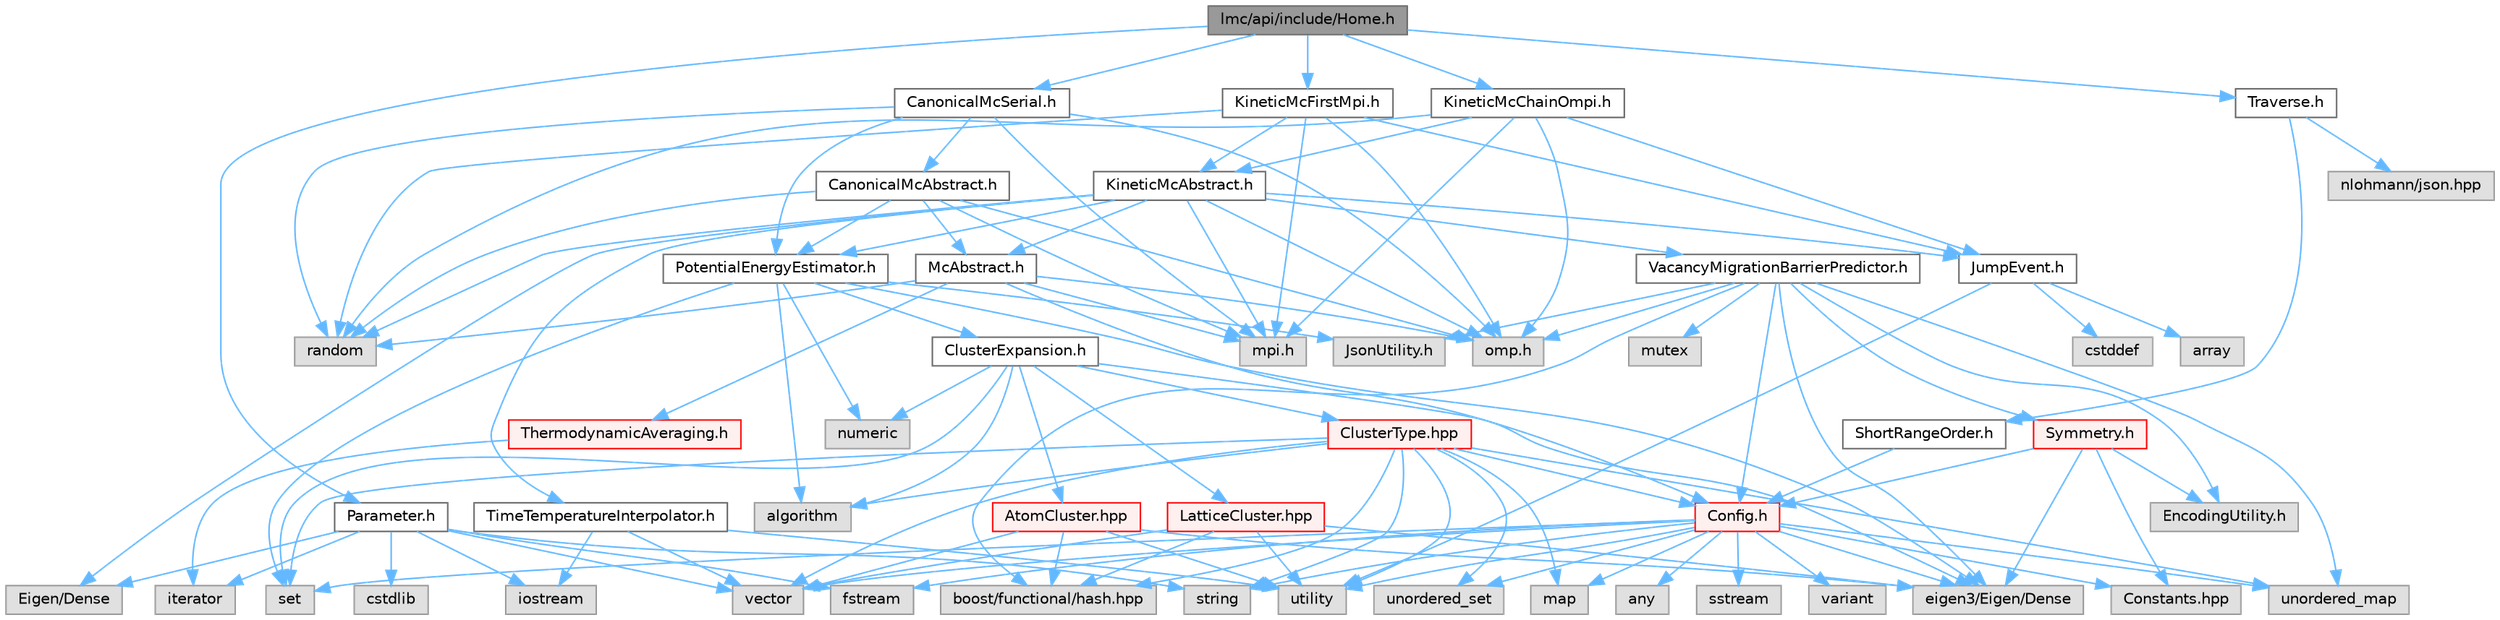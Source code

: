 digraph "lmc/api/include/Home.h"
{
 // LATEX_PDF_SIZE
  bgcolor="transparent";
  edge [fontname=Helvetica,fontsize=10,labelfontname=Helvetica,labelfontsize=10];
  node [fontname=Helvetica,fontsize=10,shape=box,height=0.2,width=0.4];
  Node1 [id="Node000001",label="lmc/api/include/Home.h",height=0.2,width=0.4,color="gray40", fillcolor="grey60", style="filled", fontcolor="black",tooltip="File for the Home class implementation."];
  Node1 -> Node2 [id="edge1_Node000001_Node000002",color="steelblue1",style="solid",tooltip=" "];
  Node2 [id="Node000002",label="Parameter.h",height=0.2,width=0.4,color="grey40", fillcolor="white", style="filled",URL="$Parameter_8h.html",tooltip="File for the Parameter Struct declaration."];
  Node2 -> Node3 [id="edge2_Node000002_Node000003",color="steelblue1",style="solid",tooltip=" "];
  Node3 [id="Node000003",label="cstdlib",height=0.2,width=0.4,color="grey60", fillcolor="#E0E0E0", style="filled",tooltip=" "];
  Node2 -> Node4 [id="edge3_Node000002_Node000004",color="steelblue1",style="solid",tooltip=" "];
  Node4 [id="Node000004",label="string",height=0.2,width=0.4,color="grey60", fillcolor="#E0E0E0", style="filled",tooltip=" "];
  Node2 -> Node5 [id="edge4_Node000002_Node000005",color="steelblue1",style="solid",tooltip=" "];
  Node5 [id="Node000005",label="fstream",height=0.2,width=0.4,color="grey60", fillcolor="#E0E0E0", style="filled",tooltip=" "];
  Node2 -> Node6 [id="edge5_Node000002_Node000006",color="steelblue1",style="solid",tooltip=" "];
  Node6 [id="Node000006",label="iostream",height=0.2,width=0.4,color="grey60", fillcolor="#E0E0E0", style="filled",tooltip=" "];
  Node2 -> Node7 [id="edge6_Node000002_Node000007",color="steelblue1",style="solid",tooltip=" "];
  Node7 [id="Node000007",label="vector",height=0.2,width=0.4,color="grey60", fillcolor="#E0E0E0", style="filled",tooltip=" "];
  Node2 -> Node8 [id="edge7_Node000002_Node000008",color="steelblue1",style="solid",tooltip=" "];
  Node8 [id="Node000008",label="iterator",height=0.2,width=0.4,color="grey60", fillcolor="#E0E0E0", style="filled",tooltip=" "];
  Node2 -> Node9 [id="edge8_Node000002_Node000009",color="steelblue1",style="solid",tooltip=" "];
  Node9 [id="Node000009",label="Eigen/Dense",height=0.2,width=0.4,color="grey60", fillcolor="#E0E0E0", style="filled",tooltip=" "];
  Node1 -> Node10 [id="edge9_Node000001_Node000010",color="steelblue1",style="solid",tooltip=" "];
  Node10 [id="Node000010",label="CanonicalMcSerial.h",height=0.2,width=0.4,color="grey40", fillcolor="white", style="filled",URL="$CanonicalMcSerial_8h.html",tooltip="File for Canonical Monte Carlo Serial class declaration."];
  Node10 -> Node11 [id="edge10_Node000010_Node000011",color="steelblue1",style="solid",tooltip=" "];
  Node11 [id="Node000011",label="random",height=0.2,width=0.4,color="grey60", fillcolor="#E0E0E0", style="filled",tooltip=" "];
  Node10 -> Node12 [id="edge11_Node000010_Node000012",color="steelblue1",style="solid",tooltip=" "];
  Node12 [id="Node000012",label="mpi.h",height=0.2,width=0.4,color="grey60", fillcolor="#E0E0E0", style="filled",tooltip=" "];
  Node10 -> Node13 [id="edge12_Node000010_Node000013",color="steelblue1",style="solid",tooltip=" "];
  Node13 [id="Node000013",label="omp.h",height=0.2,width=0.4,color="grey60", fillcolor="#E0E0E0", style="filled",tooltip=" "];
  Node10 -> Node14 [id="edge13_Node000010_Node000014",color="steelblue1",style="solid",tooltip=" "];
  Node14 [id="Node000014",label="CanonicalMcAbstract.h",height=0.2,width=0.4,color="grey40", fillcolor="white", style="filled",URL="$CanonicalMcAbstract_8h.html",tooltip="File for CanonicalMcAbstract class declaration."];
  Node14 -> Node11 [id="edge14_Node000014_Node000011",color="steelblue1",style="solid",tooltip=" "];
  Node14 -> Node12 [id="edge15_Node000014_Node000012",color="steelblue1",style="solid",tooltip=" "];
  Node14 -> Node13 [id="edge16_Node000014_Node000013",color="steelblue1",style="solid",tooltip=" "];
  Node14 -> Node15 [id="edge17_Node000014_Node000015",color="steelblue1",style="solid",tooltip=" "];
  Node15 [id="Node000015",label="McAbstract.h",height=0.2,width=0.4,color="grey40", fillcolor="white", style="filled",URL="$McAbstract_8h.html",tooltip="File for Monte Carlo Abstract class declaration."];
  Node15 -> Node11 [id="edge18_Node000015_Node000011",color="steelblue1",style="solid",tooltip=" "];
  Node15 -> Node13 [id="edge19_Node000015_Node000013",color="steelblue1",style="solid",tooltip=" "];
  Node15 -> Node12 [id="edge20_Node000015_Node000012",color="steelblue1",style="solid",tooltip=" "];
  Node15 -> Node16 [id="edge21_Node000015_Node000016",color="steelblue1",style="solid",tooltip=" "];
  Node16 [id="Node000016",label="Config.h",height=0.2,width=0.4,color="red", fillcolor="#FFF0F0", style="filled",URL="$Config_8h.html",tooltip="File for the Config class definition."];
  Node16 -> Node4 [id="edge22_Node000016_Node000004",color="steelblue1",style="solid",tooltip=" "];
  Node16 -> Node5 [id="edge23_Node000016_Node000005",color="steelblue1",style="solid",tooltip=" "];
  Node16 -> Node17 [id="edge24_Node000016_Node000017",color="steelblue1",style="solid",tooltip=" "];
  Node17 [id="Node000017",label="sstream",height=0.2,width=0.4,color="grey60", fillcolor="#E0E0E0", style="filled",tooltip=" "];
  Node16 -> Node7 [id="edge25_Node000016_Node000007",color="steelblue1",style="solid",tooltip=" "];
  Node16 -> Node18 [id="edge26_Node000016_Node000018",color="steelblue1",style="solid",tooltip=" "];
  Node18 [id="Node000018",label="set",height=0.2,width=0.4,color="grey60", fillcolor="#E0E0E0", style="filled",tooltip=" "];
  Node16 -> Node19 [id="edge27_Node000016_Node000019",color="steelblue1",style="solid",tooltip=" "];
  Node19 [id="Node000019",label="unordered_set",height=0.2,width=0.4,color="grey60", fillcolor="#E0E0E0", style="filled",tooltip=" "];
  Node16 -> Node20 [id="edge28_Node000016_Node000020",color="steelblue1",style="solid",tooltip=" "];
  Node20 [id="Node000020",label="map",height=0.2,width=0.4,color="grey60", fillcolor="#E0E0E0", style="filled",tooltip=" "];
  Node16 -> Node21 [id="edge29_Node000016_Node000021",color="steelblue1",style="solid",tooltip=" "];
  Node21 [id="Node000021",label="unordered_map",height=0.2,width=0.4,color="grey60", fillcolor="#E0E0E0", style="filled",tooltip=" "];
  Node16 -> Node22 [id="edge30_Node000016_Node000022",color="steelblue1",style="solid",tooltip=" "];
  Node22 [id="Node000022",label="utility",height=0.2,width=0.4,color="grey60", fillcolor="#E0E0E0", style="filled",tooltip=" "];
  Node16 -> Node23 [id="edge31_Node000016_Node000023",color="steelblue1",style="solid",tooltip=" "];
  Node23 [id="Node000023",label="variant",height=0.2,width=0.4,color="grey60", fillcolor="#E0E0E0", style="filled",tooltip=" "];
  Node16 -> Node24 [id="edge32_Node000016_Node000024",color="steelblue1",style="solid",tooltip=" "];
  Node24 [id="Node000024",label="any",height=0.2,width=0.4,color="grey60", fillcolor="#E0E0E0", style="filled",tooltip=" "];
  Node16 -> Node25 [id="edge33_Node000016_Node000025",color="steelblue1",style="solid",tooltip=" "];
  Node25 [id="Node000025",label="eigen3/Eigen/Dense",height=0.2,width=0.4,color="grey60", fillcolor="#E0E0E0", style="filled",tooltip=" "];
  Node16 -> Node26 [id="edge34_Node000016_Node000026",color="steelblue1",style="solid",tooltip=" "];
  Node26 [id="Node000026",label="Constants.hpp",height=0.2,width=0.4,color="grey60", fillcolor="#E0E0E0", style="filled",tooltip=" "];
  Node15 -> Node34 [id="edge35_Node000015_Node000034",color="steelblue1",style="solid",tooltip=" "];
  Node34 [id="Node000034",label="ThermodynamicAveraging.h",height=0.2,width=0.4,color="red", fillcolor="#FFF0F0", style="filled",URL="$ThermodynamicAveraging_8h.html",tooltip="File for ThermodynamicAveraging class declaration."];
  Node34 -> Node8 [id="edge36_Node000034_Node000008",color="steelblue1",style="solid",tooltip=" "];
  Node14 -> Node37 [id="edge37_Node000014_Node000037",color="steelblue1",style="solid",tooltip=" "];
  Node37 [id="Node000037",label="PotentialEnergyEstimator.h",height=0.2,width=0.4,color="grey40", fillcolor="white", style="filled",URL="$PotentialEnergyEstimator_8h.html",tooltip="File for the PotentialEnergyEstimator class definition."];
  Node37 -> Node18 [id="edge38_Node000037_Node000018",color="steelblue1",style="solid",tooltip=" "];
  Node37 -> Node38 [id="edge39_Node000037_Node000038",color="steelblue1",style="solid",tooltip=" "];
  Node38 [id="Node000038",label="numeric",height=0.2,width=0.4,color="grey60", fillcolor="#E0E0E0", style="filled",tooltip=" "];
  Node37 -> Node39 [id="edge40_Node000037_Node000039",color="steelblue1",style="solid",tooltip=" "];
  Node39 [id="Node000039",label="algorithm",height=0.2,width=0.4,color="grey60", fillcolor="#E0E0E0", style="filled",tooltip=" "];
  Node37 -> Node25 [id="edge41_Node000037_Node000025",color="steelblue1",style="solid",tooltip=" "];
  Node37 -> Node40 [id="edge42_Node000037_Node000040",color="steelblue1",style="solid",tooltip=" "];
  Node40 [id="Node000040",label="ClusterExpansion.h",height=0.2,width=0.4,color="grey40", fillcolor="white", style="filled",URL="$ClusterExpansion_8h.html",tooltip="File for functions of ClusterExpansion methods."];
  Node40 -> Node18 [id="edge43_Node000040_Node000018",color="steelblue1",style="solid",tooltip=" "];
  Node40 -> Node38 [id="edge44_Node000040_Node000038",color="steelblue1",style="solid",tooltip=" "];
  Node40 -> Node39 [id="edge45_Node000040_Node000039",color="steelblue1",style="solid",tooltip=" "];
  Node40 -> Node25 [id="edge46_Node000040_Node000025",color="steelblue1",style="solid",tooltip=" "];
  Node40 -> Node41 [id="edge47_Node000040_Node000041",color="steelblue1",style="solid",tooltip=" "];
  Node41 [id="Node000041",label="LatticeCluster.hpp",height=0.2,width=0.4,color="red", fillcolor="#FFF0F0", style="filled",URL="$LatticeCluster_8hpp_source.html",tooltip=" "];
  Node41 -> Node22 [id="edge48_Node000041_Node000022",color="steelblue1",style="solid",tooltip=" "];
  Node41 -> Node7 [id="edge49_Node000041_Node000007",color="steelblue1",style="solid",tooltip=" "];
  Node41 -> Node42 [id="edge50_Node000041_Node000042",color="steelblue1",style="solid",tooltip=" "];
  Node42 [id="Node000042",label="boost/functional/hash.hpp",height=0.2,width=0.4,color="grey60", fillcolor="#E0E0E0", style="filled",tooltip=" "];
  Node41 -> Node25 [id="edge51_Node000041_Node000025",color="steelblue1",style="solid",tooltip=" "];
  Node40 -> Node45 [id="edge52_Node000040_Node000045",color="steelblue1",style="solid",tooltip=" "];
  Node45 [id="Node000045",label="AtomCluster.hpp",height=0.2,width=0.4,color="red", fillcolor="#FFF0F0", style="filled",URL="$AtomCluster_8hpp_source.html",tooltip=" "];
  Node45 -> Node22 [id="edge53_Node000045_Node000022",color="steelblue1",style="solid",tooltip=" "];
  Node45 -> Node7 [id="edge54_Node000045_Node000007",color="steelblue1",style="solid",tooltip=" "];
  Node45 -> Node42 [id="edge55_Node000045_Node000042",color="steelblue1",style="solid",tooltip=" "];
  Node45 -> Node25 [id="edge56_Node000045_Node000025",color="steelblue1",style="solid",tooltip=" "];
  Node40 -> Node47 [id="edge57_Node000040_Node000047",color="steelblue1",style="solid",tooltip=" "];
  Node47 [id="Node000047",label="ClusterType.hpp",height=0.2,width=0.4,color="red", fillcolor="#FFF0F0", style="filled",URL="$ClusterType_8hpp_source.html",tooltip=" "];
  Node47 -> Node22 [id="edge58_Node000047_Node000022",color="steelblue1",style="solid",tooltip=" "];
  Node47 -> Node4 [id="edge59_Node000047_Node000004",color="steelblue1",style="solid",tooltip=" "];
  Node47 -> Node7 [id="edge60_Node000047_Node000007",color="steelblue1",style="solid",tooltip=" "];
  Node47 -> Node20 [id="edge61_Node000047_Node000020",color="steelblue1",style="solid",tooltip=" "];
  Node47 -> Node18 [id="edge62_Node000047_Node000018",color="steelblue1",style="solid",tooltip=" "];
  Node47 -> Node19 [id="edge63_Node000047_Node000019",color="steelblue1",style="solid",tooltip=" "];
  Node47 -> Node21 [id="edge64_Node000047_Node000021",color="steelblue1",style="solid",tooltip=" "];
  Node47 -> Node39 [id="edge65_Node000047_Node000039",color="steelblue1",style="solid",tooltip=" "];
  Node47 -> Node42 [id="edge66_Node000047_Node000042",color="steelblue1",style="solid",tooltip=" "];
  Node47 -> Node16 [id="edge67_Node000047_Node000016",color="steelblue1",style="solid",tooltip=" "];
  Node37 -> Node48 [id="edge68_Node000037_Node000048",color="steelblue1",style="solid",tooltip=" "];
  Node48 [id="Node000048",label="JsonUtility.h",height=0.2,width=0.4,color="grey60", fillcolor="#E0E0E0", style="filled",tooltip=" "];
  Node10 -> Node37 [id="edge69_Node000010_Node000037",color="steelblue1",style="solid",tooltip=" "];
  Node1 -> Node49 [id="edge70_Node000001_Node000049",color="steelblue1",style="solid",tooltip=" "];
  Node49 [id="Node000049",label="KineticMcChainOmpi.h",height=0.2,width=0.4,color="grey40", fillcolor="white", style="filled",URL="$KineticMcChainOmpi_8h_source.html",tooltip=" "];
  Node49 -> Node11 [id="edge71_Node000049_Node000011",color="steelblue1",style="solid",tooltip=" "];
  Node49 -> Node13 [id="edge72_Node000049_Node000013",color="steelblue1",style="solid",tooltip=" "];
  Node49 -> Node12 [id="edge73_Node000049_Node000012",color="steelblue1",style="solid",tooltip=" "];
  Node49 -> Node50 [id="edge74_Node000049_Node000050",color="steelblue1",style="solid",tooltip=" "];
  Node50 [id="Node000050",label="JumpEvent.h",height=0.2,width=0.4,color="grey40", fillcolor="white", style="filled",URL="$JumpEvent_8h_source.html",tooltip=" "];
  Node50 -> Node51 [id="edge75_Node000050_Node000051",color="steelblue1",style="solid",tooltip=" "];
  Node51 [id="Node000051",label="cstddef",height=0.2,width=0.4,color="grey60", fillcolor="#E0E0E0", style="filled",tooltip=" "];
  Node50 -> Node22 [id="edge76_Node000050_Node000022",color="steelblue1",style="solid",tooltip=" "];
  Node50 -> Node52 [id="edge77_Node000050_Node000052",color="steelblue1",style="solid",tooltip=" "];
  Node52 [id="Node000052",label="array",height=0.2,width=0.4,color="grey60", fillcolor="#E0E0E0", style="filled",tooltip=" "];
  Node49 -> Node53 [id="edge78_Node000049_Node000053",color="steelblue1",style="solid",tooltip=" "];
  Node53 [id="Node000053",label="KineticMcAbstract.h",height=0.2,width=0.4,color="grey40", fillcolor="white", style="filled",URL="$KineticMcAbstract_8h.html",tooltip="File for Kinetic Monte Carlo Abstract class declaration."];
  Node53 -> Node11 [id="edge79_Node000053_Node000011",color="steelblue1",style="solid",tooltip=" "];
  Node53 -> Node13 [id="edge80_Node000053_Node000013",color="steelblue1",style="solid",tooltip=" "];
  Node53 -> Node12 [id="edge81_Node000053_Node000012",color="steelblue1",style="solid",tooltip=" "];
  Node53 -> Node9 [id="edge82_Node000053_Node000009",color="steelblue1",style="solid",tooltip=" "];
  Node53 -> Node15 [id="edge83_Node000053_Node000015",color="steelblue1",style="solid",tooltip=" "];
  Node53 -> Node50 [id="edge84_Node000053_Node000050",color="steelblue1",style="solid",tooltip=" "];
  Node53 -> Node54 [id="edge85_Node000053_Node000054",color="steelblue1",style="solid",tooltip=" "];
  Node54 [id="Node000054",label="VacancyMigrationBarrierPredictor.h",height=0.2,width=0.4,color="grey40", fillcolor="white", style="filled",URL="$VacancyMigrationBarrierPredictor_8h_source.html",tooltip=" "];
  Node54 -> Node16 [id="edge86_Node000054_Node000016",color="steelblue1",style="solid",tooltip=" "];
  Node54 -> Node48 [id="edge87_Node000054_Node000048",color="steelblue1",style="solid",tooltip=" "];
  Node54 -> Node55 [id="edge88_Node000054_Node000055",color="steelblue1",style="solid",tooltip=" "];
  Node55 [id="Node000055",label="Symmetry.h",height=0.2,width=0.4,color="red", fillcolor="#FFF0F0", style="filled",URL="$Symmetry_8h_source.html",tooltip=" "];
  Node55 -> Node16 [id="edge89_Node000055_Node000016",color="steelblue1",style="solid",tooltip=" "];
  Node55 -> Node25 [id="edge90_Node000055_Node000025",color="steelblue1",style="solid",tooltip=" "];
  Node55 -> Node26 [id="edge91_Node000055_Node000026",color="steelblue1",style="solid",tooltip=" "];
  Node55 -> Node56 [id="edge92_Node000055_Node000056",color="steelblue1",style="solid",tooltip=" "];
  Node56 [id="Node000056",label="EncodingUtility.h",height=0.2,width=0.4,color="grey60", fillcolor="#E0E0E0", style="filled",tooltip=" "];
  Node54 -> Node56 [id="edge93_Node000054_Node000056",color="steelblue1",style="solid",tooltip=" "];
  Node54 -> Node13 [id="edge94_Node000054_Node000013",color="steelblue1",style="solid",tooltip=" "];
  Node54 -> Node58 [id="edge95_Node000054_Node000058",color="steelblue1",style="solid",tooltip=" "];
  Node58 [id="Node000058",label="mutex",height=0.2,width=0.4,color="grey60", fillcolor="#E0E0E0", style="filled",tooltip=" "];
  Node54 -> Node21 [id="edge96_Node000054_Node000021",color="steelblue1",style="solid",tooltip=" "];
  Node54 -> Node25 [id="edge97_Node000054_Node000025",color="steelblue1",style="solid",tooltip=" "];
  Node54 -> Node42 [id="edge98_Node000054_Node000042",color="steelblue1",style="solid",tooltip=" "];
  Node53 -> Node37 [id="edge99_Node000053_Node000037",color="steelblue1",style="solid",tooltip=" "];
  Node53 -> Node59 [id="edge100_Node000053_Node000059",color="steelblue1",style="solid",tooltip=" "];
  Node59 [id="Node000059",label="TimeTemperatureInterpolator.h",height=0.2,width=0.4,color="grey40", fillcolor="white", style="filled",URL="$TimeTemperatureInterpolator_8h_source.html",tooltip=" "];
  Node59 -> Node6 [id="edge101_Node000059_Node000006",color="steelblue1",style="solid",tooltip=" "];
  Node59 -> Node22 [id="edge102_Node000059_Node000022",color="steelblue1",style="solid",tooltip=" "];
  Node59 -> Node7 [id="edge103_Node000059_Node000007",color="steelblue1",style="solid",tooltip=" "];
  Node1 -> Node60 [id="edge104_Node000001_Node000060",color="steelblue1",style="solid",tooltip=" "];
  Node60 [id="Node000060",label="KineticMcFirstMpi.h",height=0.2,width=0.4,color="grey40", fillcolor="white", style="filled",URL="$KineticMcFirstMpi_8h.html",tooltip="File for the KineticMcFirstMpi class declaration."];
  Node60 -> Node11 [id="edge105_Node000060_Node000011",color="steelblue1",style="solid",tooltip=" "];
  Node60 -> Node13 [id="edge106_Node000060_Node000013",color="steelblue1",style="solid",tooltip=" "];
  Node60 -> Node12 [id="edge107_Node000060_Node000012",color="steelblue1",style="solid",tooltip=" "];
  Node60 -> Node50 [id="edge108_Node000060_Node000050",color="steelblue1",style="solid",tooltip=" "];
  Node60 -> Node53 [id="edge109_Node000060_Node000053",color="steelblue1",style="solid",tooltip=" "];
  Node1 -> Node61 [id="edge110_Node000001_Node000061",color="steelblue1",style="solid",tooltip=" "];
  Node61 [id="Node000061",label="Traverse.h",height=0.2,width=0.4,color="grey40", fillcolor="white", style="filled",URL="$Traverse_8h_source.html",tooltip=" "];
  Node61 -> Node62 [id="edge111_Node000061_Node000062",color="steelblue1",style="solid",tooltip=" "];
  Node62 [id="Node000062",label="ShortRangeOrder.h",height=0.2,width=0.4,color="grey40", fillcolor="white", style="filled",URL="$ShortRangeOrder_8h_source.html",tooltip=" "];
  Node62 -> Node16 [id="edge112_Node000062_Node000016",color="steelblue1",style="solid",tooltip=" "];
  Node61 -> Node63 [id="edge113_Node000061_Node000063",color="steelblue1",style="solid",tooltip=" "];
  Node63 [id="Node000063",label="nlohmann/json.hpp",height=0.2,width=0.4,color="grey60", fillcolor="#E0E0E0", style="filled",tooltip=" "];
}
